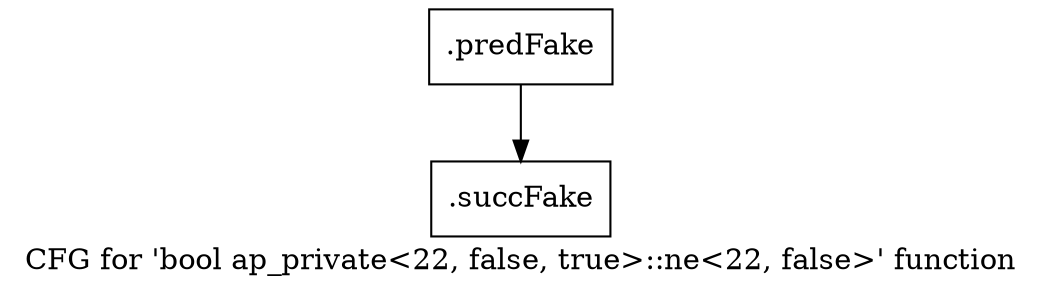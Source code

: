 digraph "CFG for 'bool ap_private\<22, false, true\>::ne\<22, false\>' function" {
	label="CFG for 'bool ap_private\<22, false, true\>::ne\<22, false\>' function";

	Node0x5761ec0 [shape=record,filename="",linenumber="",label="{.predFake}"];
	Node0x5761ec0 -> Node0x50e5900[ callList="" memoryops="" filename="/mnt/xilinx/Vitis_HLS/2021.2/include/etc/ap_private.h" execusionnum="4"];
	Node0x50e5900 [shape=record,filename="/mnt/xilinx/Vitis_HLS/2021.2/include/etc/ap_private.h",linenumber="2294",label="{.succFake}"];
}
